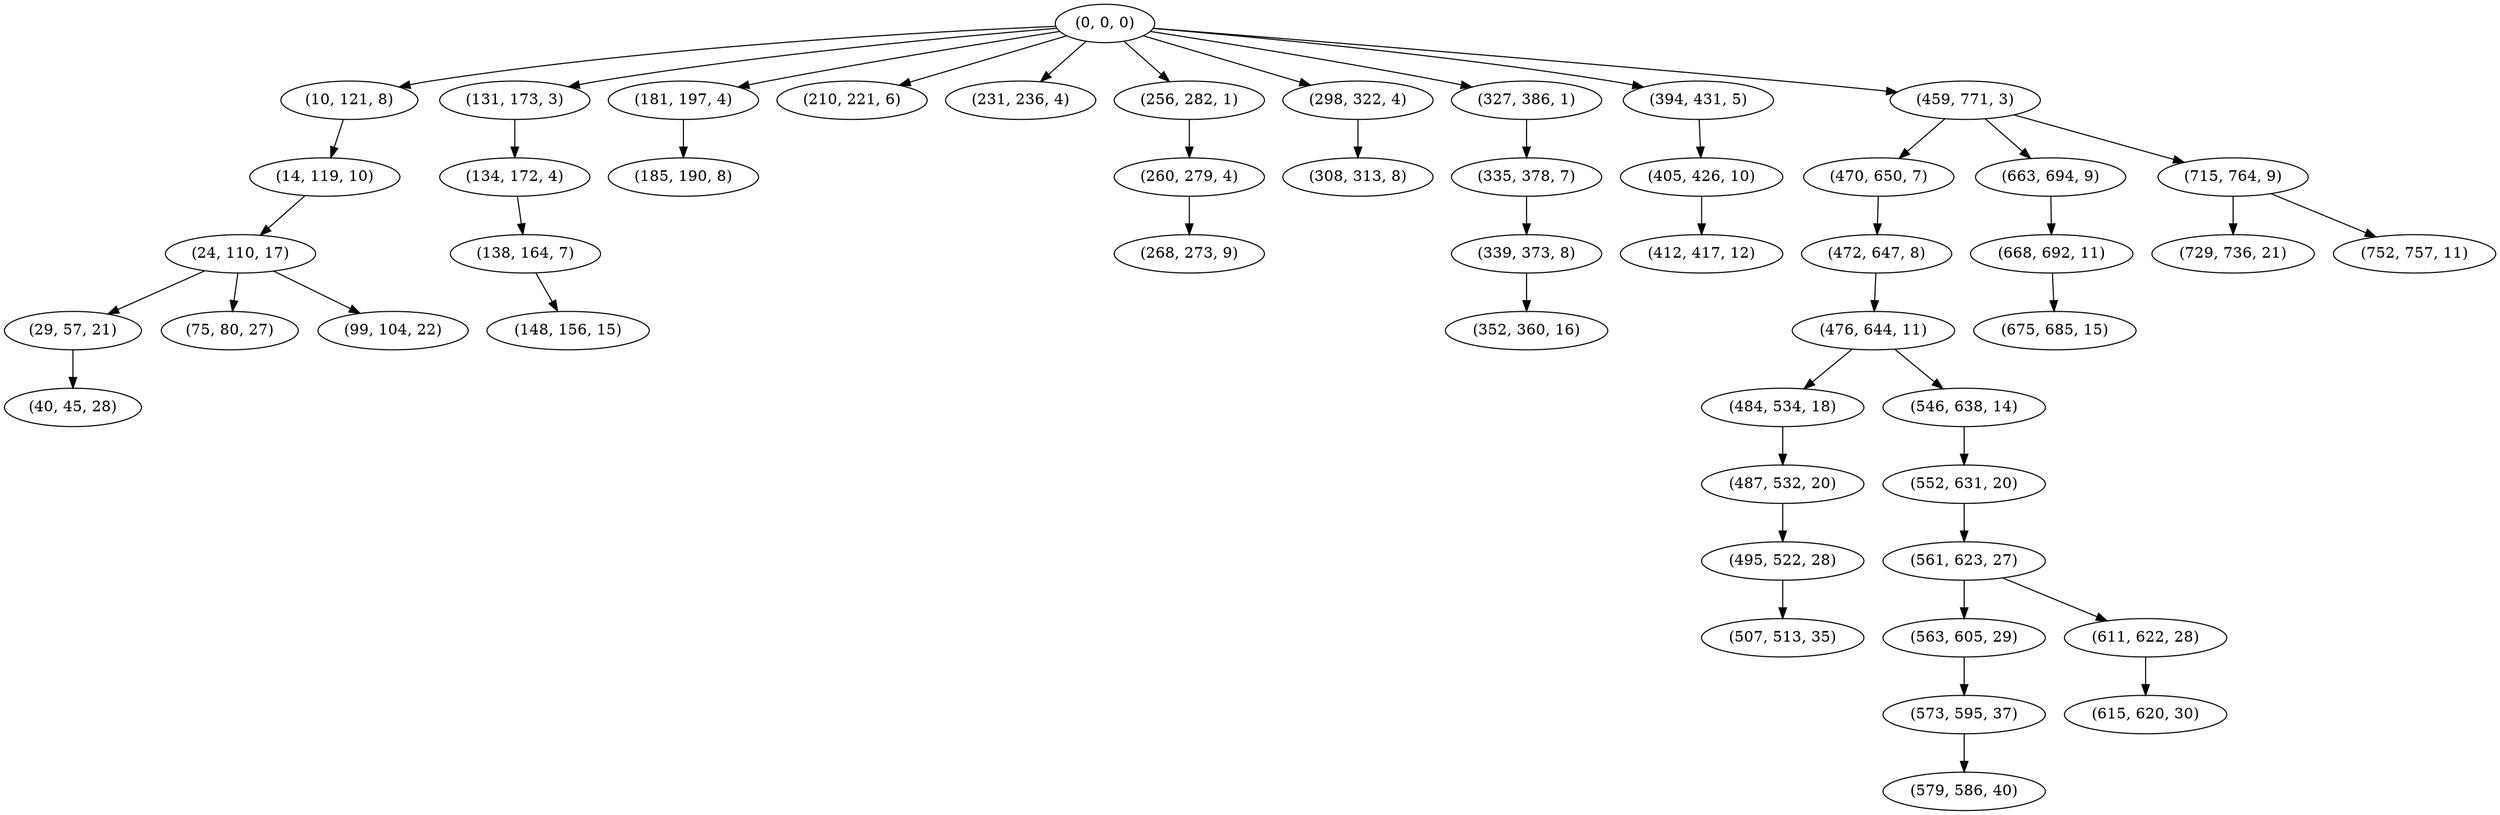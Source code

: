digraph tree {
    "(0, 0, 0)";
    "(10, 121, 8)";
    "(14, 119, 10)";
    "(24, 110, 17)";
    "(29, 57, 21)";
    "(40, 45, 28)";
    "(75, 80, 27)";
    "(99, 104, 22)";
    "(131, 173, 3)";
    "(134, 172, 4)";
    "(138, 164, 7)";
    "(148, 156, 15)";
    "(181, 197, 4)";
    "(185, 190, 8)";
    "(210, 221, 6)";
    "(231, 236, 4)";
    "(256, 282, 1)";
    "(260, 279, 4)";
    "(268, 273, 9)";
    "(298, 322, 4)";
    "(308, 313, 8)";
    "(327, 386, 1)";
    "(335, 378, 7)";
    "(339, 373, 8)";
    "(352, 360, 16)";
    "(394, 431, 5)";
    "(405, 426, 10)";
    "(412, 417, 12)";
    "(459, 771, 3)";
    "(470, 650, 7)";
    "(472, 647, 8)";
    "(476, 644, 11)";
    "(484, 534, 18)";
    "(487, 532, 20)";
    "(495, 522, 28)";
    "(507, 513, 35)";
    "(546, 638, 14)";
    "(552, 631, 20)";
    "(561, 623, 27)";
    "(563, 605, 29)";
    "(573, 595, 37)";
    "(579, 586, 40)";
    "(611, 622, 28)";
    "(615, 620, 30)";
    "(663, 694, 9)";
    "(668, 692, 11)";
    "(675, 685, 15)";
    "(715, 764, 9)";
    "(729, 736, 21)";
    "(752, 757, 11)";
    "(0, 0, 0)" -> "(10, 121, 8)";
    "(0, 0, 0)" -> "(131, 173, 3)";
    "(0, 0, 0)" -> "(181, 197, 4)";
    "(0, 0, 0)" -> "(210, 221, 6)";
    "(0, 0, 0)" -> "(231, 236, 4)";
    "(0, 0, 0)" -> "(256, 282, 1)";
    "(0, 0, 0)" -> "(298, 322, 4)";
    "(0, 0, 0)" -> "(327, 386, 1)";
    "(0, 0, 0)" -> "(394, 431, 5)";
    "(0, 0, 0)" -> "(459, 771, 3)";
    "(10, 121, 8)" -> "(14, 119, 10)";
    "(14, 119, 10)" -> "(24, 110, 17)";
    "(24, 110, 17)" -> "(29, 57, 21)";
    "(24, 110, 17)" -> "(75, 80, 27)";
    "(24, 110, 17)" -> "(99, 104, 22)";
    "(29, 57, 21)" -> "(40, 45, 28)";
    "(131, 173, 3)" -> "(134, 172, 4)";
    "(134, 172, 4)" -> "(138, 164, 7)";
    "(138, 164, 7)" -> "(148, 156, 15)";
    "(181, 197, 4)" -> "(185, 190, 8)";
    "(256, 282, 1)" -> "(260, 279, 4)";
    "(260, 279, 4)" -> "(268, 273, 9)";
    "(298, 322, 4)" -> "(308, 313, 8)";
    "(327, 386, 1)" -> "(335, 378, 7)";
    "(335, 378, 7)" -> "(339, 373, 8)";
    "(339, 373, 8)" -> "(352, 360, 16)";
    "(394, 431, 5)" -> "(405, 426, 10)";
    "(405, 426, 10)" -> "(412, 417, 12)";
    "(459, 771, 3)" -> "(470, 650, 7)";
    "(459, 771, 3)" -> "(663, 694, 9)";
    "(459, 771, 3)" -> "(715, 764, 9)";
    "(470, 650, 7)" -> "(472, 647, 8)";
    "(472, 647, 8)" -> "(476, 644, 11)";
    "(476, 644, 11)" -> "(484, 534, 18)";
    "(476, 644, 11)" -> "(546, 638, 14)";
    "(484, 534, 18)" -> "(487, 532, 20)";
    "(487, 532, 20)" -> "(495, 522, 28)";
    "(495, 522, 28)" -> "(507, 513, 35)";
    "(546, 638, 14)" -> "(552, 631, 20)";
    "(552, 631, 20)" -> "(561, 623, 27)";
    "(561, 623, 27)" -> "(563, 605, 29)";
    "(561, 623, 27)" -> "(611, 622, 28)";
    "(563, 605, 29)" -> "(573, 595, 37)";
    "(573, 595, 37)" -> "(579, 586, 40)";
    "(611, 622, 28)" -> "(615, 620, 30)";
    "(663, 694, 9)" -> "(668, 692, 11)";
    "(668, 692, 11)" -> "(675, 685, 15)";
    "(715, 764, 9)" -> "(729, 736, 21)";
    "(715, 764, 9)" -> "(752, 757, 11)";
}
